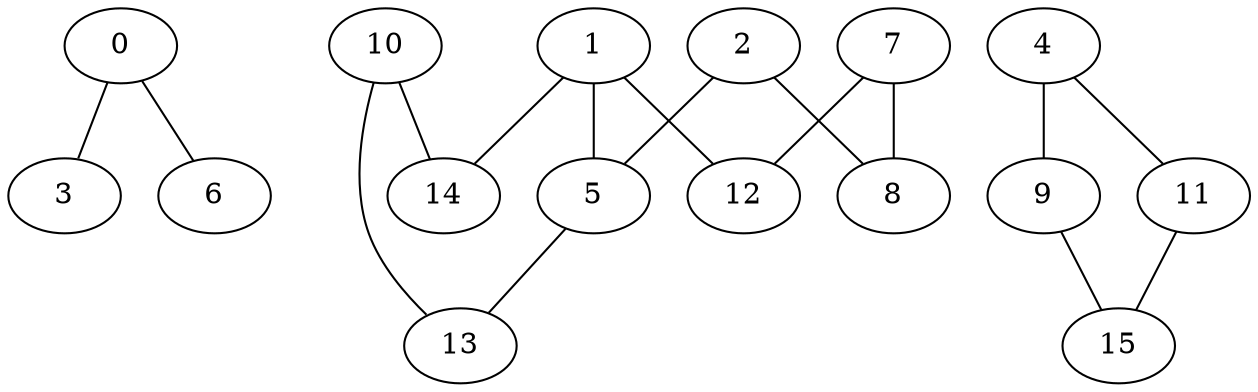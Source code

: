 graph "sampletest150-mod2_image21.bmp" {
	0	 [type=corner,
		x=364,
		y=117];
	3	 [type=endpoint,
		x=347,
		y=400];
	0 -- 3	 [angle0="-1.51",
		frequency=1,
		type0=line];
	6	 [type=endpoint,
		x=187,
		y=111];
	0 -- 6	 [angle0=".03",
		frequency=1,
		type0=line];
	1	 [type=intersection,
		x=223,
		y=252];
	5	 [type=intersection,
		x=315,
		y=261];
	1 -- 5	 [angle0=".10",
		frequency=1,
		type0=line];
	12	 [type=corner,
		x=219,
		y=236];
	1 -- 12	 [angle0="1.33",
		frequency=1,
		type0=line];
	14	 [type=corner,
		x=220,
		y=262];
	1 -- 14	 [angle0="-1.28",
		frequency=1,
		type0=line];
	2	 [type=corner,
		x=327,
		y=241];
	2 -- 5	 [angle0="-1.03",
		frequency=1,
		type0=line];
	8	 [type=corner,
		x=320,
		y=152];
	2 -- 8	 [angle0="1.49",
		frequency=1,
		type0=line];
	4	 [type=corner,
		x=84,
		y=523];
	9	 [type=corner,
		x=101,
		y="-26"];
	4 -- 9	 [angle0="-1.54",
		frequency=1,
		type0=line];
	11	 [type=corner,
		x=429,
		y=532];
	4 -- 11	 [angle0=".03",
		frequency=1,
		type0=line];
	13	 [type=corner,
		x=331,
		y=350];
	5 -- 13	 [angle0="1.39",
		frequency=1,
		type0=line];
	7	 [type=corner,
		x=215,
		y=151];
	7 -- 8	 [angle0=".01",
		frequency=1,
		type0=line];
	7 -- 12	 [angle0="1.52",
		frequency=1,
		type0=line];
	15	 [type=corner,
		x=432,
		y="-17"];
	9 -- 15	 [angle0=".03",
		frequency=1,
		type0=line];
	10	 [type=corner,
		x=221,
		y=358];
	10 -- 13	 [angle0="-.07",
		frequency=1,
		type0=line];
	10 -- 14	 [angle0="1.56",
		frequency=1,
		type0=line];
	11 -- 15	 [angle0="-1.57",
		frequency=1,
		type0=line];
}
